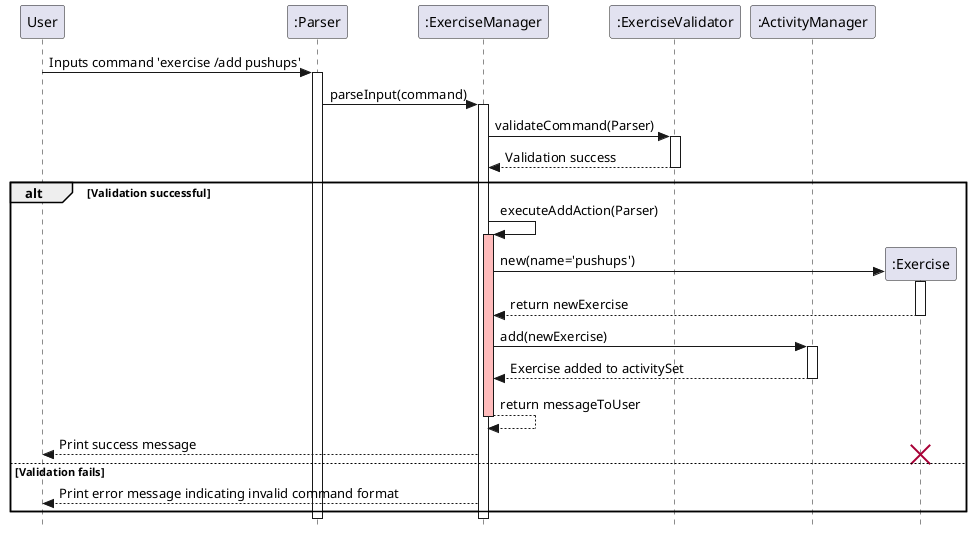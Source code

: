 @startuml SequenceDiagram

skinparam classAttributeIconSize 0
skinparam style strictuml
participant User
participant ":Parser" as Parser
participant ":ExerciseManager" as ExerciseManager
participant ":ExerciseValidator" as Validator
participant ":ActivityManager" as ActivityManager

User -> Parser : Inputs command 'exercise /add pushups'
activate Parser
Parser -> ExerciseManager : parseInput(command)
activate ExerciseManager

ExerciseManager -> Validator : validateCommand(Parser)
activate Validator
Validator --> ExerciseManager : Validation success
deactivate Validator

alt Validation successful

    ExerciseManager -> ExerciseManager : executeAddAction(Parser)
    activate ExerciseManager #FFBBBB

    create ":Exercise" as Exercise
    ExerciseManager -> Exercise : new(name='pushups')
    activate Exercise
    Exercise --> ExerciseManager : return newExercise
    deactivate Exercise

    ExerciseManager -> ActivityManager : add(newExercise)
    activate ActivityManager
    ActivityManager --> ExerciseManager : Exercise added to activitySet
    deactivate ActivityManager

    ExerciseManager --> ExerciseManager : return messageToUser
    deactivate ExerciseManager #FFBBBB
    ExerciseManager --> User : Print success message
    destroy Exercise

else Validation fails
    ExerciseManager --> User : Print error message indicating invalid command format
end

deactivate ExerciseManager
deactivate Parser



@enduml